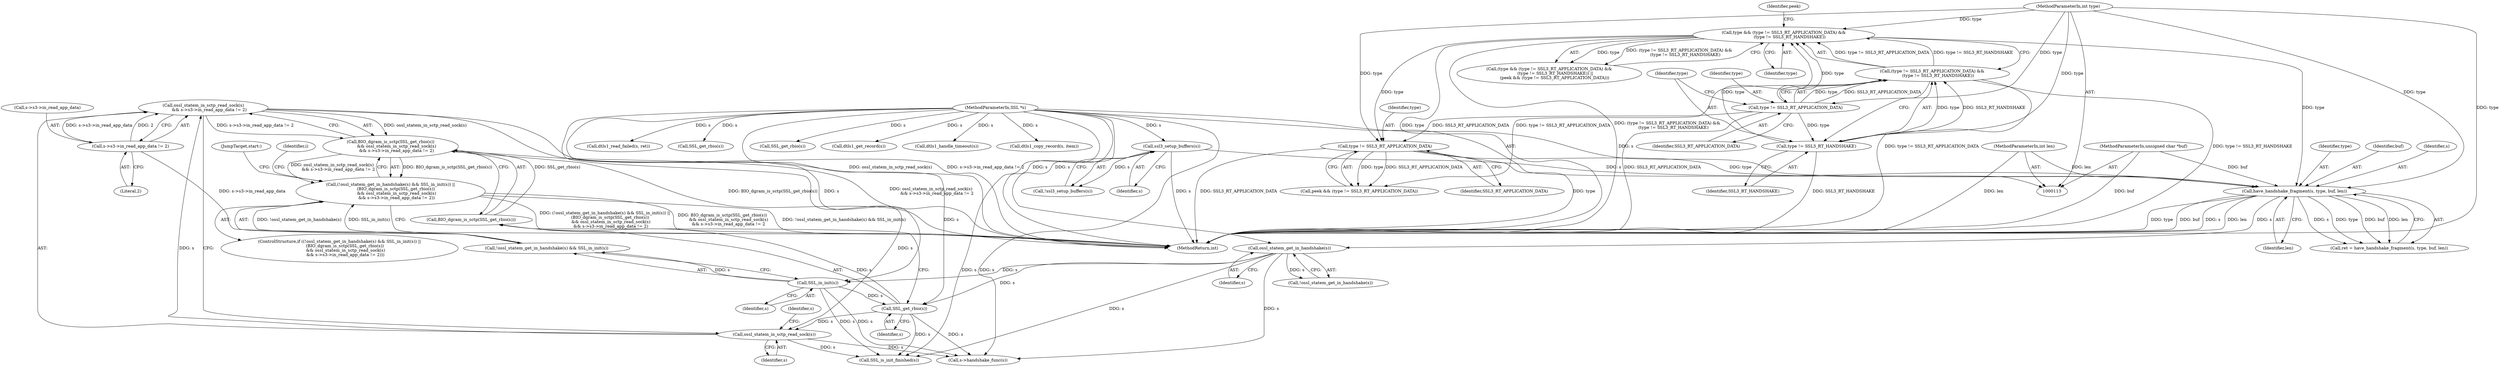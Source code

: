 digraph "0_openssl_af58be768ebb690f78530f796e92b8ae5c9a4401@API" {
"1000193" [label="(Call,ossl_statem_in_sctp_read_sock(s)\n         && s->s3->in_read_app_data != 2)"];
"1000194" [label="(Call,ossl_statem_in_sctp_read_sock(s))"];
"1000191" [label="(Call,SSL_get_rbio(s))"];
"1000187" [label="(Call,SSL_in_init(s))"];
"1000185" [label="(Call,ossl_statem_get_in_handshake(s))"];
"1000174" [label="(Call,have_handshake_fragment(s, type, buf, len))"];
"1000143" [label="(Call,ssl3_setup_buffers(s))"];
"1000114" [label="(MethodParameterIn,SSL *s)"];
"1000150" [label="(Call,type && (type != SSL3_RT_APPLICATION_DATA) &&\n         (type != SSL3_RT_HANDSHAKE))"];
"1000156" [label="(Call,type != SSL3_RT_HANDSHAKE)"];
"1000153" [label="(Call,type != SSL3_RT_APPLICATION_DATA)"];
"1000115" [label="(MethodParameterIn,int type)"];
"1000152" [label="(Call,(type != SSL3_RT_APPLICATION_DATA) &&\n         (type != SSL3_RT_HANDSHAKE))"];
"1000161" [label="(Call,type != SSL3_RT_APPLICATION_DATA)"];
"1000117" [label="(MethodParameterIn,unsigned char *buf)"];
"1000118" [label="(MethodParameterIn,int len)"];
"1000196" [label="(Call,s->s3->in_read_app_data != 2)"];
"1000189" [label="(Call,BIO_dgram_is_sctp(SSL_get_rbio(s))\n         && ossl_statem_in_sctp_read_sock(s)\n         && s->s3->in_read_app_data != 2)"];
"1000182" [label="(Call,(!ossl_statem_get_in_handshake(s) && SSL_in_init(s)) ||\n        (BIO_dgram_is_sctp(SSL_get_rbio(s))\n         && ossl_statem_in_sctp_read_sock(s)\n         && s->s3->in_read_app_data != 2))"];
"1000197" [label="(Call,s->s3->in_read_app_data)"];
"1000161" [label="(Call,type != SSL3_RT_APPLICATION_DATA)"];
"1000225" [label="(JumpTarget,start:)"];
"1000191" [label="(Call,SSL_get_rbio(s))"];
"1000160" [label="(Identifier,peek)"];
"1000159" [label="(Call,peek && (type != SSL3_RT_APPLICATION_DATA))"];
"1000149" [label="(Call,(type && (type != SSL3_RT_APPLICATION_DATA) &&\n         (type != SSL3_RT_HANDSHAKE)) ||\n        (peek && (type != SSL3_RT_APPLICATION_DATA)))"];
"1000183" [label="(Call,!ossl_statem_get_in_handshake(s) && SSL_in_init(s))"];
"1000153" [label="(Call,type != SSL3_RT_APPLICATION_DATA)"];
"1000155" [label="(Identifier,SSL3_RT_APPLICATION_DATA)"];
"1000195" [label="(Identifier,s)"];
"1000163" [label="(Identifier,SSL3_RT_APPLICATION_DATA)"];
"1000202" [label="(Literal,2)"];
"1000367" [label="(MethodReturn,int)"];
"1000193" [label="(Call,ossl_statem_in_sctp_read_sock(s)\n         && s->s3->in_read_app_data != 2)"];
"1000328" [label="(Call,dtls1_read_failed(s, ret))"];
"1000182" [label="(Call,(!ossl_statem_get_in_handshake(s) && SSL_in_init(s)) ||\n        (BIO_dgram_is_sctp(SSL_get_rbio(s))\n         && ossl_statem_in_sctp_read_sock(s)\n         && s->s3->in_read_app_data != 2))"];
"1000194" [label="(Call,ossl_statem_in_sctp_read_sock(s))"];
"1000156" [label="(Call,type != SSL3_RT_HANDSHAKE)"];
"1000176" [label="(Identifier,type)"];
"1000177" [label="(Identifier,buf)"];
"1000157" [label="(Identifier,type)"];
"1000150" [label="(Call,type && (type != SSL3_RT_APPLICATION_DATA) &&\n         (type != SSL3_RT_HANDSHAKE))"];
"1000144" [label="(Identifier,s)"];
"1000114" [label="(MethodParameterIn,SSL *s)"];
"1000158" [label="(Identifier,SSL3_RT_HANDSHAKE)"];
"1000265" [label="(Call,SSL_get_rbio(s))"];
"1000152" [label="(Call,(type != SSL3_RT_APPLICATION_DATA) &&\n         (type != SSL3_RT_HANDSHAKE))"];
"1000189" [label="(Call,BIO_dgram_is_sctp(SSL_get_rbio(s))\n         && ossl_statem_in_sctp_read_sock(s)\n         && s->s3->in_read_app_data != 2)"];
"1000154" [label="(Identifier,type)"];
"1000190" [label="(Call,BIO_dgram_is_sctp(SSL_get_rbio(s)))"];
"1000181" [label="(ControlStructure,if ((!ossl_statem_get_in_handshake(s) && SSL_in_init(s)) ||\n        (BIO_dgram_is_sctp(SSL_get_rbio(s))\n         && ossl_statem_in_sctp_read_sock(s)\n         && s->s3->in_read_app_data != 2)))"];
"1000205" [label="(Identifier,i)"];
"1000151" [label="(Identifier,type)"];
"1000240" [label="(Call,SSL_is_init_finished(s))"];
"1000277" [label="(Call,SSL_get_rbio(s))"];
"1000319" [label="(Call,dtls1_get_record(s))"];
"1000188" [label="(Identifier,s)"];
"1000187" [label="(Call,SSL_in_init(s))"];
"1000199" [label="(Identifier,s)"];
"1000192" [label="(Identifier,s)"];
"1000162" [label="(Identifier,type)"];
"1000184" [label="(Call,!ossl_statem_get_in_handshake(s))"];
"1000299" [label="(Call,dtls1_handle_timeout(s))"];
"1000178" [label="(Identifier,len)"];
"1000185" [label="(Call,ossl_statem_get_in_handshake(s))"];
"1000117" [label="(MethodParameterIn,unsigned char *buf)"];
"1000142" [label="(Call,!ssl3_setup_buffers(s))"];
"1000288" [label="(Call,dtls1_copy_record(s, item))"];
"1000206" [label="(Call,s->handshake_func(s))"];
"1000115" [label="(MethodParameterIn,int type)"];
"1000143" [label="(Call,ssl3_setup_buffers(s))"];
"1000175" [label="(Identifier,s)"];
"1000186" [label="(Identifier,s)"];
"1000172" [label="(Call,ret = have_handshake_fragment(s, type, buf, len))"];
"1000118" [label="(MethodParameterIn,int len)"];
"1000174" [label="(Call,have_handshake_fragment(s, type, buf, len))"];
"1000196" [label="(Call,s->s3->in_read_app_data != 2)"];
"1000193" -> "1000189"  [label="AST: "];
"1000193" -> "1000194"  [label="CFG: "];
"1000193" -> "1000196"  [label="CFG: "];
"1000194" -> "1000193"  [label="AST: "];
"1000196" -> "1000193"  [label="AST: "];
"1000189" -> "1000193"  [label="CFG: "];
"1000193" -> "1000367"  [label="DDG: ossl_statem_in_sctp_read_sock(s)"];
"1000193" -> "1000367"  [label="DDG: s->s3->in_read_app_data != 2"];
"1000193" -> "1000189"  [label="DDG: ossl_statem_in_sctp_read_sock(s)"];
"1000193" -> "1000189"  [label="DDG: s->s3->in_read_app_data != 2"];
"1000194" -> "1000193"  [label="DDG: s"];
"1000196" -> "1000193"  [label="DDG: s->s3->in_read_app_data"];
"1000196" -> "1000193"  [label="DDG: 2"];
"1000194" -> "1000195"  [label="CFG: "];
"1000195" -> "1000194"  [label="AST: "];
"1000199" -> "1000194"  [label="CFG: "];
"1000191" -> "1000194"  [label="DDG: s"];
"1000114" -> "1000194"  [label="DDG: s"];
"1000194" -> "1000206"  [label="DDG: s"];
"1000194" -> "1000240"  [label="DDG: s"];
"1000191" -> "1000190"  [label="AST: "];
"1000191" -> "1000192"  [label="CFG: "];
"1000192" -> "1000191"  [label="AST: "];
"1000190" -> "1000191"  [label="CFG: "];
"1000191" -> "1000190"  [label="DDG: s"];
"1000187" -> "1000191"  [label="DDG: s"];
"1000185" -> "1000191"  [label="DDG: s"];
"1000114" -> "1000191"  [label="DDG: s"];
"1000191" -> "1000206"  [label="DDG: s"];
"1000191" -> "1000240"  [label="DDG: s"];
"1000187" -> "1000183"  [label="AST: "];
"1000187" -> "1000188"  [label="CFG: "];
"1000188" -> "1000187"  [label="AST: "];
"1000183" -> "1000187"  [label="CFG: "];
"1000187" -> "1000183"  [label="DDG: s"];
"1000185" -> "1000187"  [label="DDG: s"];
"1000114" -> "1000187"  [label="DDG: s"];
"1000187" -> "1000206"  [label="DDG: s"];
"1000187" -> "1000240"  [label="DDG: s"];
"1000185" -> "1000184"  [label="AST: "];
"1000185" -> "1000186"  [label="CFG: "];
"1000186" -> "1000185"  [label="AST: "];
"1000184" -> "1000185"  [label="CFG: "];
"1000185" -> "1000184"  [label="DDG: s"];
"1000174" -> "1000185"  [label="DDG: s"];
"1000114" -> "1000185"  [label="DDG: s"];
"1000185" -> "1000206"  [label="DDG: s"];
"1000185" -> "1000240"  [label="DDG: s"];
"1000174" -> "1000172"  [label="AST: "];
"1000174" -> "1000178"  [label="CFG: "];
"1000175" -> "1000174"  [label="AST: "];
"1000176" -> "1000174"  [label="AST: "];
"1000177" -> "1000174"  [label="AST: "];
"1000178" -> "1000174"  [label="AST: "];
"1000172" -> "1000174"  [label="CFG: "];
"1000174" -> "1000367"  [label="DDG: len"];
"1000174" -> "1000367"  [label="DDG: type"];
"1000174" -> "1000367"  [label="DDG: buf"];
"1000174" -> "1000367"  [label="DDG: s"];
"1000174" -> "1000172"  [label="DDG: s"];
"1000174" -> "1000172"  [label="DDG: type"];
"1000174" -> "1000172"  [label="DDG: buf"];
"1000174" -> "1000172"  [label="DDG: len"];
"1000143" -> "1000174"  [label="DDG: s"];
"1000114" -> "1000174"  [label="DDG: s"];
"1000150" -> "1000174"  [label="DDG: type"];
"1000161" -> "1000174"  [label="DDG: type"];
"1000115" -> "1000174"  [label="DDG: type"];
"1000117" -> "1000174"  [label="DDG: buf"];
"1000118" -> "1000174"  [label="DDG: len"];
"1000143" -> "1000142"  [label="AST: "];
"1000143" -> "1000144"  [label="CFG: "];
"1000144" -> "1000143"  [label="AST: "];
"1000142" -> "1000143"  [label="CFG: "];
"1000143" -> "1000367"  [label="DDG: s"];
"1000143" -> "1000142"  [label="DDG: s"];
"1000114" -> "1000143"  [label="DDG: s"];
"1000114" -> "1000113"  [label="AST: "];
"1000114" -> "1000367"  [label="DDG: s"];
"1000114" -> "1000206"  [label="DDG: s"];
"1000114" -> "1000240"  [label="DDG: s"];
"1000114" -> "1000265"  [label="DDG: s"];
"1000114" -> "1000277"  [label="DDG: s"];
"1000114" -> "1000288"  [label="DDG: s"];
"1000114" -> "1000299"  [label="DDG: s"];
"1000114" -> "1000319"  [label="DDG: s"];
"1000114" -> "1000328"  [label="DDG: s"];
"1000150" -> "1000149"  [label="AST: "];
"1000150" -> "1000151"  [label="CFG: "];
"1000150" -> "1000152"  [label="CFG: "];
"1000151" -> "1000150"  [label="AST: "];
"1000152" -> "1000150"  [label="AST: "];
"1000160" -> "1000150"  [label="CFG: "];
"1000149" -> "1000150"  [label="CFG: "];
"1000150" -> "1000367"  [label="DDG: type"];
"1000150" -> "1000367"  [label="DDG: (type != SSL3_RT_APPLICATION_DATA) &&\n         (type != SSL3_RT_HANDSHAKE)"];
"1000150" -> "1000149"  [label="DDG: type"];
"1000150" -> "1000149"  [label="DDG: (type != SSL3_RT_APPLICATION_DATA) &&\n         (type != SSL3_RT_HANDSHAKE)"];
"1000156" -> "1000150"  [label="DDG: type"];
"1000153" -> "1000150"  [label="DDG: type"];
"1000115" -> "1000150"  [label="DDG: type"];
"1000152" -> "1000150"  [label="DDG: type != SSL3_RT_APPLICATION_DATA"];
"1000152" -> "1000150"  [label="DDG: type != SSL3_RT_HANDSHAKE"];
"1000150" -> "1000161"  [label="DDG: type"];
"1000156" -> "1000152"  [label="AST: "];
"1000156" -> "1000158"  [label="CFG: "];
"1000157" -> "1000156"  [label="AST: "];
"1000158" -> "1000156"  [label="AST: "];
"1000152" -> "1000156"  [label="CFG: "];
"1000156" -> "1000367"  [label="DDG: SSL3_RT_HANDSHAKE"];
"1000156" -> "1000152"  [label="DDG: type"];
"1000156" -> "1000152"  [label="DDG: SSL3_RT_HANDSHAKE"];
"1000153" -> "1000156"  [label="DDG: type"];
"1000115" -> "1000156"  [label="DDG: type"];
"1000153" -> "1000152"  [label="AST: "];
"1000153" -> "1000155"  [label="CFG: "];
"1000154" -> "1000153"  [label="AST: "];
"1000155" -> "1000153"  [label="AST: "];
"1000157" -> "1000153"  [label="CFG: "];
"1000152" -> "1000153"  [label="CFG: "];
"1000153" -> "1000367"  [label="DDG: SSL3_RT_APPLICATION_DATA"];
"1000153" -> "1000152"  [label="DDG: type"];
"1000153" -> "1000152"  [label="DDG: SSL3_RT_APPLICATION_DATA"];
"1000115" -> "1000153"  [label="DDG: type"];
"1000153" -> "1000161"  [label="DDG: SSL3_RT_APPLICATION_DATA"];
"1000115" -> "1000113"  [label="AST: "];
"1000115" -> "1000367"  [label="DDG: type"];
"1000115" -> "1000161"  [label="DDG: type"];
"1000152" -> "1000367"  [label="DDG: type != SSL3_RT_APPLICATION_DATA"];
"1000152" -> "1000367"  [label="DDG: type != SSL3_RT_HANDSHAKE"];
"1000152" -> "1000159"  [label="DDG: type != SSL3_RT_APPLICATION_DATA"];
"1000161" -> "1000159"  [label="AST: "];
"1000161" -> "1000163"  [label="CFG: "];
"1000162" -> "1000161"  [label="AST: "];
"1000163" -> "1000161"  [label="AST: "];
"1000159" -> "1000161"  [label="CFG: "];
"1000161" -> "1000367"  [label="DDG: SSL3_RT_APPLICATION_DATA"];
"1000161" -> "1000367"  [label="DDG: type"];
"1000161" -> "1000159"  [label="DDG: type"];
"1000161" -> "1000159"  [label="DDG: SSL3_RT_APPLICATION_DATA"];
"1000117" -> "1000113"  [label="AST: "];
"1000117" -> "1000367"  [label="DDG: buf"];
"1000118" -> "1000113"  [label="AST: "];
"1000118" -> "1000367"  [label="DDG: len"];
"1000196" -> "1000202"  [label="CFG: "];
"1000197" -> "1000196"  [label="AST: "];
"1000202" -> "1000196"  [label="AST: "];
"1000196" -> "1000367"  [label="DDG: s->s3->in_read_app_data"];
"1000189" -> "1000182"  [label="AST: "];
"1000189" -> "1000190"  [label="CFG: "];
"1000190" -> "1000189"  [label="AST: "];
"1000182" -> "1000189"  [label="CFG: "];
"1000189" -> "1000367"  [label="DDG: BIO_dgram_is_sctp(SSL_get_rbio(s))"];
"1000189" -> "1000367"  [label="DDG: ossl_statem_in_sctp_read_sock(s)\n         && s->s3->in_read_app_data != 2"];
"1000189" -> "1000182"  [label="DDG: BIO_dgram_is_sctp(SSL_get_rbio(s))"];
"1000189" -> "1000182"  [label="DDG: ossl_statem_in_sctp_read_sock(s)\n         && s->s3->in_read_app_data != 2"];
"1000190" -> "1000189"  [label="DDG: SSL_get_rbio(s)"];
"1000182" -> "1000181"  [label="AST: "];
"1000182" -> "1000183"  [label="CFG: "];
"1000183" -> "1000182"  [label="AST: "];
"1000205" -> "1000182"  [label="CFG: "];
"1000225" -> "1000182"  [label="CFG: "];
"1000182" -> "1000367"  [label="DDG: (!ossl_statem_get_in_handshake(s) && SSL_in_init(s)) ||\n        (BIO_dgram_is_sctp(SSL_get_rbio(s))\n         && ossl_statem_in_sctp_read_sock(s)\n         && s->s3->in_read_app_data != 2)"];
"1000182" -> "1000367"  [label="DDG: BIO_dgram_is_sctp(SSL_get_rbio(s))\n         && ossl_statem_in_sctp_read_sock(s)\n         && s->s3->in_read_app_data != 2"];
"1000182" -> "1000367"  [label="DDG: !ossl_statem_get_in_handshake(s) && SSL_in_init(s)"];
"1000183" -> "1000182"  [label="DDG: !ossl_statem_get_in_handshake(s)"];
"1000183" -> "1000182"  [label="DDG: SSL_in_init(s)"];
}
